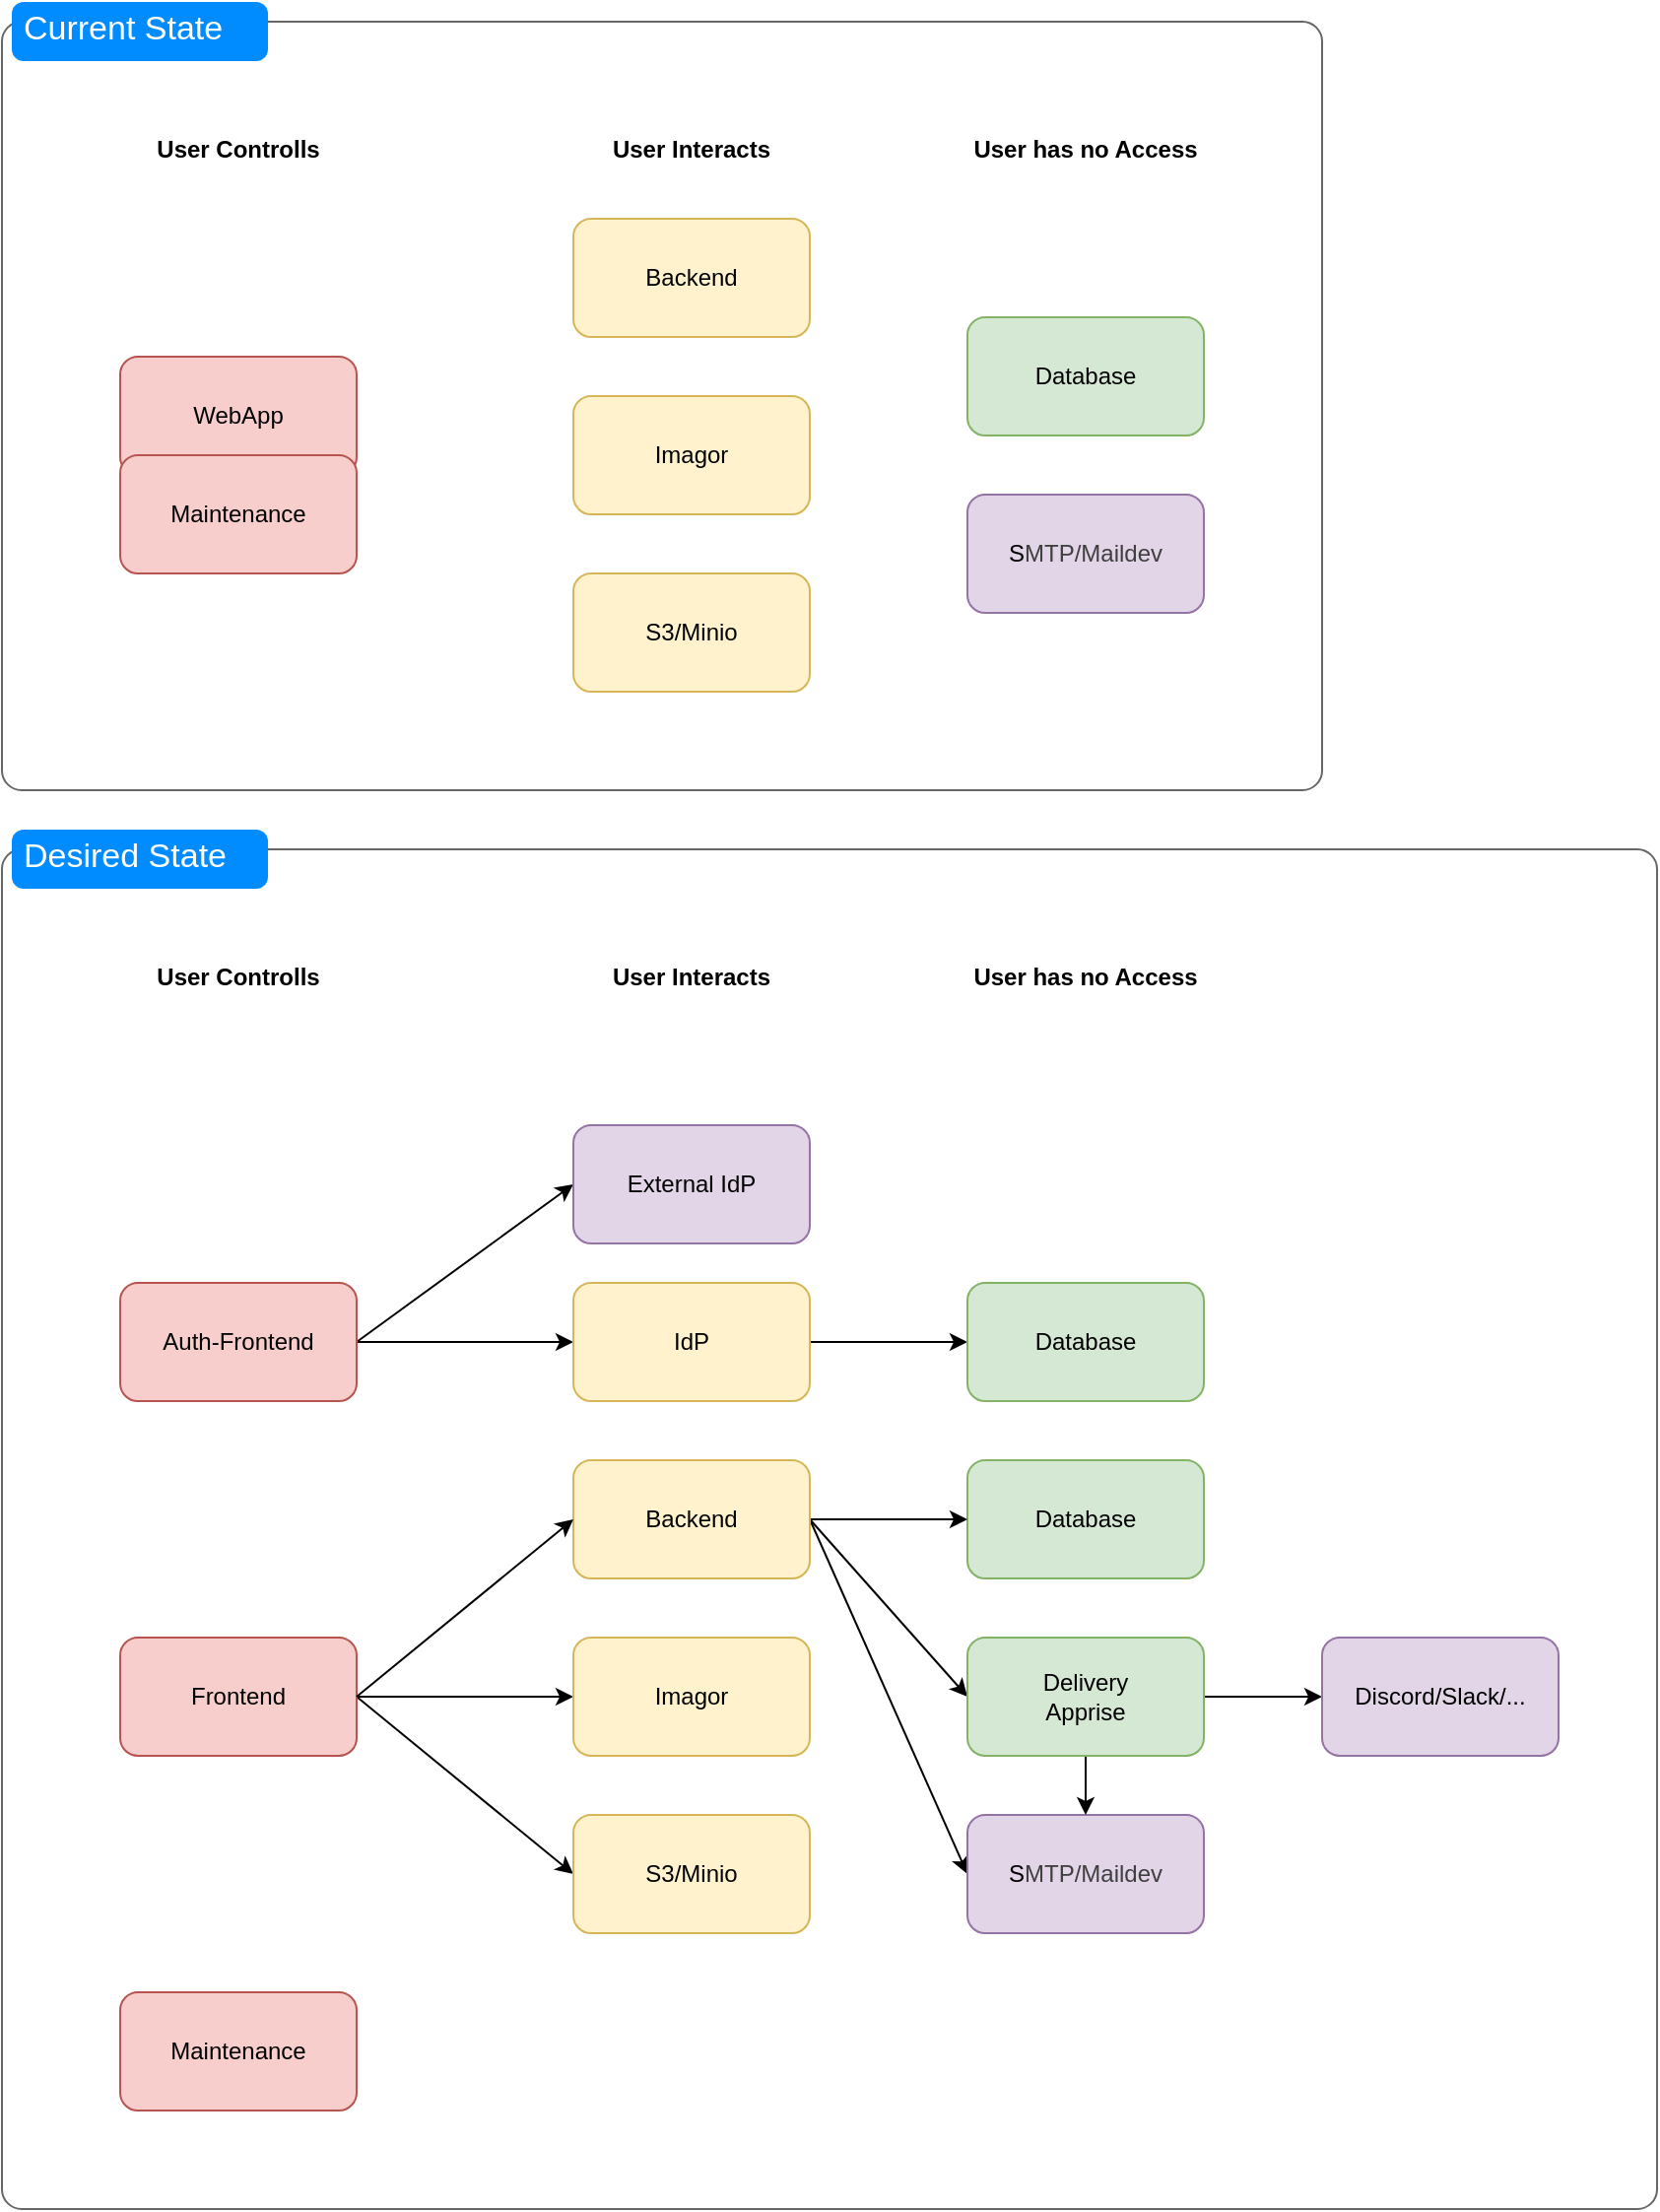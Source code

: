 <mxfile>
    <diagram id="4WdWOmaUpzykNuty-dxF" name="Page-1">
        <mxGraphModel dx="1608" dy="711" grid="1" gridSize="10" guides="1" tooltips="1" connect="1" arrows="1" fold="1" page="1" pageScale="1" pageWidth="850" pageHeight="1100" math="0" shadow="0">
            <root>
                <mxCell id="0"/>
                <mxCell id="1" parent="0"/>
                <mxCell id="6" value="" style="shape=mxgraph.mockup.containers.marginRect;rectMarginTop=10;strokeColor=#666666;strokeWidth=1;dashed=0;rounded=1;arcSize=5;recursiveResize=0;html=1;whiteSpace=wrap;" vertex="1" parent="1">
                    <mxGeometry x="10" width="670" height="400" as="geometry"/>
                </mxCell>
                <mxCell id="7" value="Current State" style="shape=rect;strokeColor=none;fillColor=#008cff;strokeWidth=1;dashed=0;rounded=1;arcSize=20;fontColor=#ffffff;fontSize=17;spacing=2;spacingTop=-2;align=left;autosize=1;spacingLeft=4;resizeWidth=0;resizeHeight=0;perimeter=none;html=1;whiteSpace=wrap;" vertex="1" parent="6">
                    <mxGeometry x="5" width="130" height="30" as="geometry"/>
                </mxCell>
                <mxCell id="3" value="WebApp" style="rounded=1;whiteSpace=wrap;html=1;fillColor=#f8cecc;strokeColor=#b85450;" vertex="1" parent="6">
                    <mxGeometry x="60" y="180" width="120" height="60" as="geometry"/>
                </mxCell>
                <mxCell id="5" value="Maintenance" style="rounded=1;whiteSpace=wrap;html=1;fillColor=#f8cecc;strokeColor=#b85450;" vertex="1" parent="6">
                    <mxGeometry x="60" y="230" width="120" height="60" as="geometry"/>
                </mxCell>
                <mxCell id="10" value="Database" style="rounded=1;whiteSpace=wrap;html=1;fillColor=#d5e8d4;strokeColor=#82b366;" vertex="1" parent="6">
                    <mxGeometry x="490" y="160" width="120" height="60" as="geometry"/>
                </mxCell>
                <mxCell id="16" value="S3/Minio" style="rounded=1;whiteSpace=wrap;html=1;fillColor=#fff2cc;strokeColor=#d6b656;" vertex="1" parent="6">
                    <mxGeometry x="290" y="290" width="120" height="60" as="geometry"/>
                </mxCell>
                <mxCell id="17" value="Imagor" style="rounded=1;whiteSpace=wrap;html=1;fillColor=#fff2cc;strokeColor=#d6b656;" vertex="1" parent="6">
                    <mxGeometry x="290" y="200" width="120" height="60" as="geometry"/>
                </mxCell>
                <mxCell id="21" value="User has no Access" style="text;html=1;align=center;verticalAlign=middle;whiteSpace=wrap;rounded=0;fontStyle=1" vertex="1" parent="6">
                    <mxGeometry x="480" y="60" width="140" height="30" as="geometry"/>
                </mxCell>
                <mxCell id="2" value="Backend" style="rounded=1;whiteSpace=wrap;html=1;fillColor=#fff2cc;strokeColor=#d6b656;" vertex="1" parent="1">
                    <mxGeometry x="300" y="110" width="120" height="60" as="geometry"/>
                </mxCell>
                <mxCell id="18" value="S&lt;span style=&quot;color: rgb(63, 63, 63); background-color: transparent;&quot;&gt;MTP/Maildev&lt;/span&gt;" style="rounded=1;whiteSpace=wrap;html=1;fillColor=#e1d5e7;strokeColor=#9673a6;" vertex="1" parent="1">
                    <mxGeometry x="500" y="250" width="120" height="60" as="geometry"/>
                </mxCell>
                <mxCell id="19" value="User Controlls" style="text;html=1;align=center;verticalAlign=middle;whiteSpace=wrap;rounded=0;fontStyle=1" vertex="1" parent="1">
                    <mxGeometry x="60" y="60" width="140" height="30" as="geometry"/>
                </mxCell>
                <mxCell id="20" value="User Interacts" style="text;html=1;align=center;verticalAlign=middle;whiteSpace=wrap;rounded=0;fontStyle=1" vertex="1" parent="1">
                    <mxGeometry x="290" y="60" width="140" height="30" as="geometry"/>
                </mxCell>
                <mxCell id="23" value="" style="shape=mxgraph.mockup.containers.marginRect;rectMarginTop=10;strokeColor=#666666;strokeWidth=1;dashed=0;rounded=1;arcSize=5;recursiveResize=0;html=1;whiteSpace=wrap;" vertex="1" parent="1">
                    <mxGeometry x="10" y="420" width="840" height="700" as="geometry"/>
                </mxCell>
                <mxCell id="24" value="Desired State" style="shape=rect;strokeColor=none;fillColor=#008cff;strokeWidth=1;dashed=0;rounded=1;arcSize=20;fontColor=#ffffff;fontSize=17;spacing=2;spacingTop=-2;align=left;autosize=1;spacingLeft=4;resizeWidth=0;resizeHeight=0;perimeter=none;html=1;whiteSpace=wrap;" vertex="1" parent="23">
                    <mxGeometry x="5" width="130" height="30" as="geometry"/>
                </mxCell>
                <mxCell id="42" style="edgeStyle=none;html=1;exitX=1;exitY=0.5;exitDx=0;exitDy=0;" edge="1" parent="23" source="25" target="29">
                    <mxGeometry relative="1" as="geometry"/>
                </mxCell>
                <mxCell id="43" style="edgeStyle=none;html=1;exitX=1;exitY=0.5;exitDx=0;exitDy=0;entryX=0;entryY=0.5;entryDx=0;entryDy=0;" edge="1" parent="23" source="25" target="28">
                    <mxGeometry relative="1" as="geometry"/>
                </mxCell>
                <mxCell id="25" value="Frontend" style="rounded=1;whiteSpace=wrap;html=1;fillColor=#f8cecc;strokeColor=#b85450;" vertex="1" parent="23">
                    <mxGeometry x="60" y="410" width="120" height="60" as="geometry"/>
                </mxCell>
                <mxCell id="26" value="Maintenance" style="rounded=1;whiteSpace=wrap;html=1;fillColor=#f8cecc;strokeColor=#b85450;" vertex="1" parent="23">
                    <mxGeometry x="60" y="590" width="120" height="60" as="geometry"/>
                </mxCell>
                <mxCell id="27" value="Database" style="rounded=1;whiteSpace=wrap;html=1;fillColor=#d5e8d4;strokeColor=#82b366;" vertex="1" parent="23">
                    <mxGeometry x="490" y="320" width="120" height="60" as="geometry"/>
                </mxCell>
                <mxCell id="28" value="S3/Minio" style="rounded=1;whiteSpace=wrap;html=1;fillColor=#fff2cc;strokeColor=#d6b656;" vertex="1" parent="23">
                    <mxGeometry x="290" y="500" width="120" height="60" as="geometry"/>
                </mxCell>
                <mxCell id="29" value="Imagor" style="rounded=1;whiteSpace=wrap;html=1;fillColor=#fff2cc;strokeColor=#d6b656;" vertex="1" parent="23">
                    <mxGeometry x="290" y="410" width="120" height="60" as="geometry"/>
                </mxCell>
                <mxCell id="30" value="User has no Access" style="text;html=1;align=center;verticalAlign=middle;whiteSpace=wrap;rounded=0;fontStyle=1" vertex="1" parent="23">
                    <mxGeometry x="480" y="60" width="140" height="30" as="geometry"/>
                </mxCell>
                <mxCell id="37" style="edgeStyle=none;html=1;exitX=1;exitY=0.5;exitDx=0;exitDy=0;entryX=0;entryY=0.5;entryDx=0;entryDy=0;" edge="1" parent="1" source="31" target="27">
                    <mxGeometry relative="1" as="geometry"/>
                </mxCell>
                <mxCell id="47" style="edgeStyle=none;html=1;exitX=1;exitY=0.5;exitDx=0;exitDy=0;entryX=0;entryY=0.5;entryDx=0;entryDy=0;" edge="1" parent="1" source="31" target="44">
                    <mxGeometry relative="1" as="geometry"/>
                </mxCell>
                <mxCell id="48" style="edgeStyle=none;html=1;exitX=1;exitY=0.5;exitDx=0;exitDy=0;entryX=0;entryY=0.5;entryDx=0;entryDy=0;" edge="1" parent="1" source="31" target="32">
                    <mxGeometry relative="1" as="geometry"/>
                </mxCell>
                <mxCell id="31" value="Backend" style="rounded=1;whiteSpace=wrap;html=1;fillColor=#fff2cc;strokeColor=#d6b656;" vertex="1" parent="1">
                    <mxGeometry x="300" y="740" width="120" height="60" as="geometry"/>
                </mxCell>
                <mxCell id="32" value="&lt;span style=&quot;scrollbar-color: rgb(226, 226, 226) rgb(251, 251, 251); color: rgb(0, 0, 0);&quot;&gt;S&lt;/span&gt;&lt;span style=&quot;scrollbar-color: rgb(226, 226, 226) rgb(251, 251, 251); background-color: transparent; color: rgb(63, 63, 63);&quot;&gt;MTP/Maildev&lt;/span&gt;" style="rounded=1;whiteSpace=wrap;html=1;fillColor=#e1d5e7;strokeColor=#9673a6;" vertex="1" parent="1">
                    <mxGeometry x="500" y="920" width="120" height="60" as="geometry"/>
                </mxCell>
                <mxCell id="33" value="User Controlls" style="text;html=1;align=center;verticalAlign=middle;whiteSpace=wrap;rounded=0;fontStyle=1" vertex="1" parent="1">
                    <mxGeometry x="60" y="480" width="140" height="30" as="geometry"/>
                </mxCell>
                <mxCell id="34" value="User Interacts" style="text;html=1;align=center;verticalAlign=middle;whiteSpace=wrap;rounded=0;fontStyle=1" vertex="1" parent="1">
                    <mxGeometry x="290" y="480" width="140" height="30" as="geometry"/>
                </mxCell>
                <mxCell id="40" style="edgeStyle=none;html=1;exitX=1;exitY=0.5;exitDx=0;exitDy=0;" edge="1" parent="1" source="35" target="36">
                    <mxGeometry relative="1" as="geometry"/>
                </mxCell>
                <mxCell id="53" style="edgeStyle=none;html=1;exitX=1;exitY=0.5;exitDx=0;exitDy=0;entryX=0;entryY=0.5;entryDx=0;entryDy=0;" edge="1" parent="1" source="35" target="52">
                    <mxGeometry relative="1" as="geometry"/>
                </mxCell>
                <mxCell id="35" value="Auth-Frontend" style="rounded=1;whiteSpace=wrap;html=1;fillColor=#f8cecc;strokeColor=#b85450;" vertex="1" parent="1">
                    <mxGeometry x="70" y="650" width="120" height="60" as="geometry"/>
                </mxCell>
                <mxCell id="39" style="edgeStyle=none;html=1;exitX=1;exitY=0.5;exitDx=0;exitDy=0;" edge="1" parent="1" source="36" target="38">
                    <mxGeometry relative="1" as="geometry"/>
                </mxCell>
                <mxCell id="36" value="IdP" style="rounded=1;whiteSpace=wrap;html=1;fillColor=#fff2cc;strokeColor=#d6b656;" vertex="1" parent="1">
                    <mxGeometry x="300" y="650" width="120" height="60" as="geometry"/>
                </mxCell>
                <mxCell id="38" value="Database" style="rounded=1;whiteSpace=wrap;html=1;fillColor=#d5e8d4;strokeColor=#82b366;" vertex="1" parent="1">
                    <mxGeometry x="500" y="650" width="120" height="60" as="geometry"/>
                </mxCell>
                <mxCell id="41" style="edgeStyle=none;html=1;exitX=1;exitY=0.5;exitDx=0;exitDy=0;entryX=0;entryY=0.5;entryDx=0;entryDy=0;" edge="1" parent="1" source="25" target="31">
                    <mxGeometry relative="1" as="geometry"/>
                </mxCell>
                <mxCell id="49" style="edgeStyle=none;html=1;exitX=0.5;exitY=1;exitDx=0;exitDy=0;entryX=0.5;entryY=0;entryDx=0;entryDy=0;" edge="1" parent="1" source="44" target="32">
                    <mxGeometry relative="1" as="geometry"/>
                </mxCell>
                <mxCell id="51" style="edgeStyle=none;html=1;exitX=1;exitY=0.5;exitDx=0;exitDy=0;entryX=0;entryY=0.5;entryDx=0;entryDy=0;" edge="1" parent="1" source="44" target="50">
                    <mxGeometry relative="1" as="geometry"/>
                </mxCell>
                <mxCell id="44" value="Delivery&lt;br&gt;Apprise" style="rounded=1;whiteSpace=wrap;html=1;fillColor=#d5e8d4;strokeColor=#82b366;" vertex="1" parent="1">
                    <mxGeometry x="500" y="830" width="120" height="60" as="geometry"/>
                </mxCell>
                <mxCell id="50" value="Discord/Slack/..." style="rounded=1;whiteSpace=wrap;html=1;fillColor=#e1d5e7;strokeColor=#9673a6;" vertex="1" parent="1">
                    <mxGeometry x="680" y="830" width="120" height="60" as="geometry"/>
                </mxCell>
                <mxCell id="52" value="External IdP" style="rounded=1;whiteSpace=wrap;html=1;fillColor=#e1d5e7;strokeColor=#9673a6;" vertex="1" parent="1">
                    <mxGeometry x="300" y="570" width="120" height="60" as="geometry"/>
                </mxCell>
            </root>
        </mxGraphModel>
    </diagram>
</mxfile>